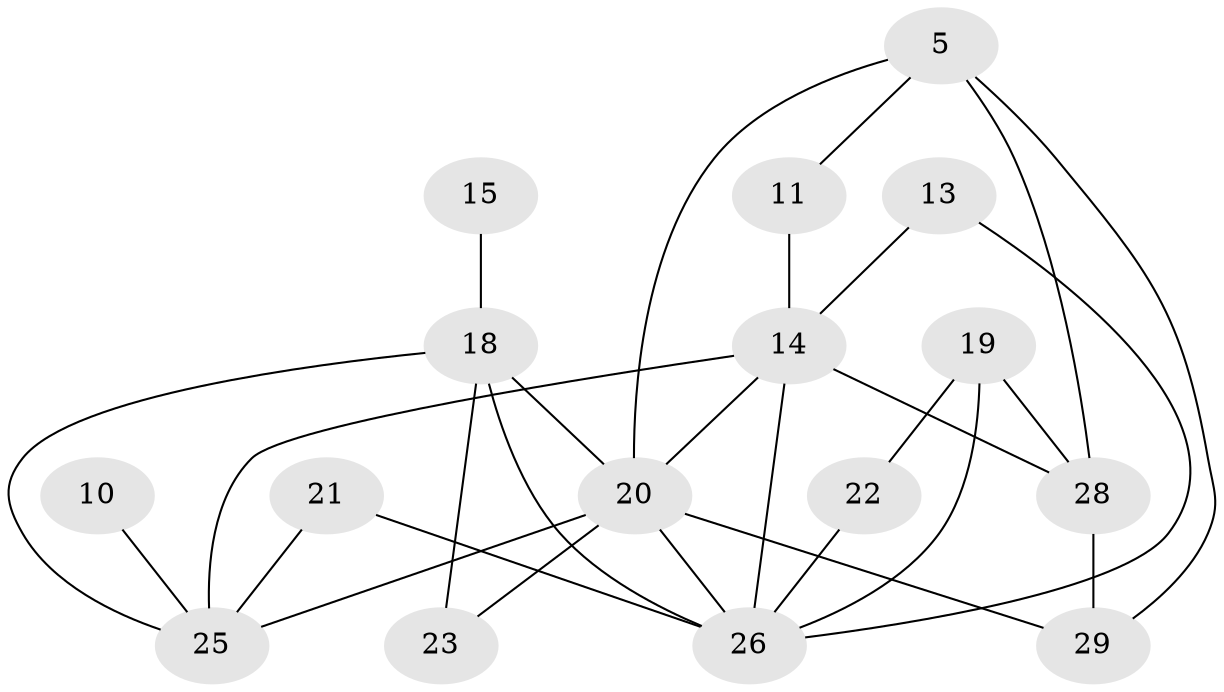 // original degree distribution, {2: 0.1724137931034483, 3: 0.1724137931034483, 0: 0.20689655172413793, 4: 0.1724137931034483, 1: 0.1896551724137931, 5: 0.08620689655172414}
// Generated by graph-tools (version 1.1) at 2025/00/03/09/25 03:00:54]
// undirected, 16 vertices, 28 edges
graph export_dot {
graph [start="1"]
  node [color=gray90,style=filled];
  5;
  10;
  11;
  13;
  14;
  15;
  18;
  19;
  20;
  21;
  22;
  23;
  25;
  26;
  28;
  29;
  5 -- 11 [weight=1.0];
  5 -- 20 [weight=1.0];
  5 -- 28 [weight=1.0];
  5 -- 29 [weight=1.0];
  10 -- 25 [weight=2.0];
  11 -- 14 [weight=1.0];
  13 -- 14 [weight=2.0];
  13 -- 26 [weight=1.0];
  14 -- 20 [weight=1.0];
  14 -- 25 [weight=2.0];
  14 -- 26 [weight=1.0];
  14 -- 28 [weight=2.0];
  15 -- 18 [weight=1.0];
  18 -- 20 [weight=2.0];
  18 -- 23 [weight=2.0];
  18 -- 25 [weight=1.0];
  18 -- 26 [weight=1.0];
  19 -- 22 [weight=1.0];
  19 -- 26 [weight=1.0];
  19 -- 28 [weight=1.0];
  20 -- 23 [weight=1.0];
  20 -- 25 [weight=1.0];
  20 -- 26 [weight=1.0];
  20 -- 29 [weight=1.0];
  21 -- 25 [weight=1.0];
  21 -- 26 [weight=1.0];
  22 -- 26 [weight=1.0];
  28 -- 29 [weight=1.0];
}
